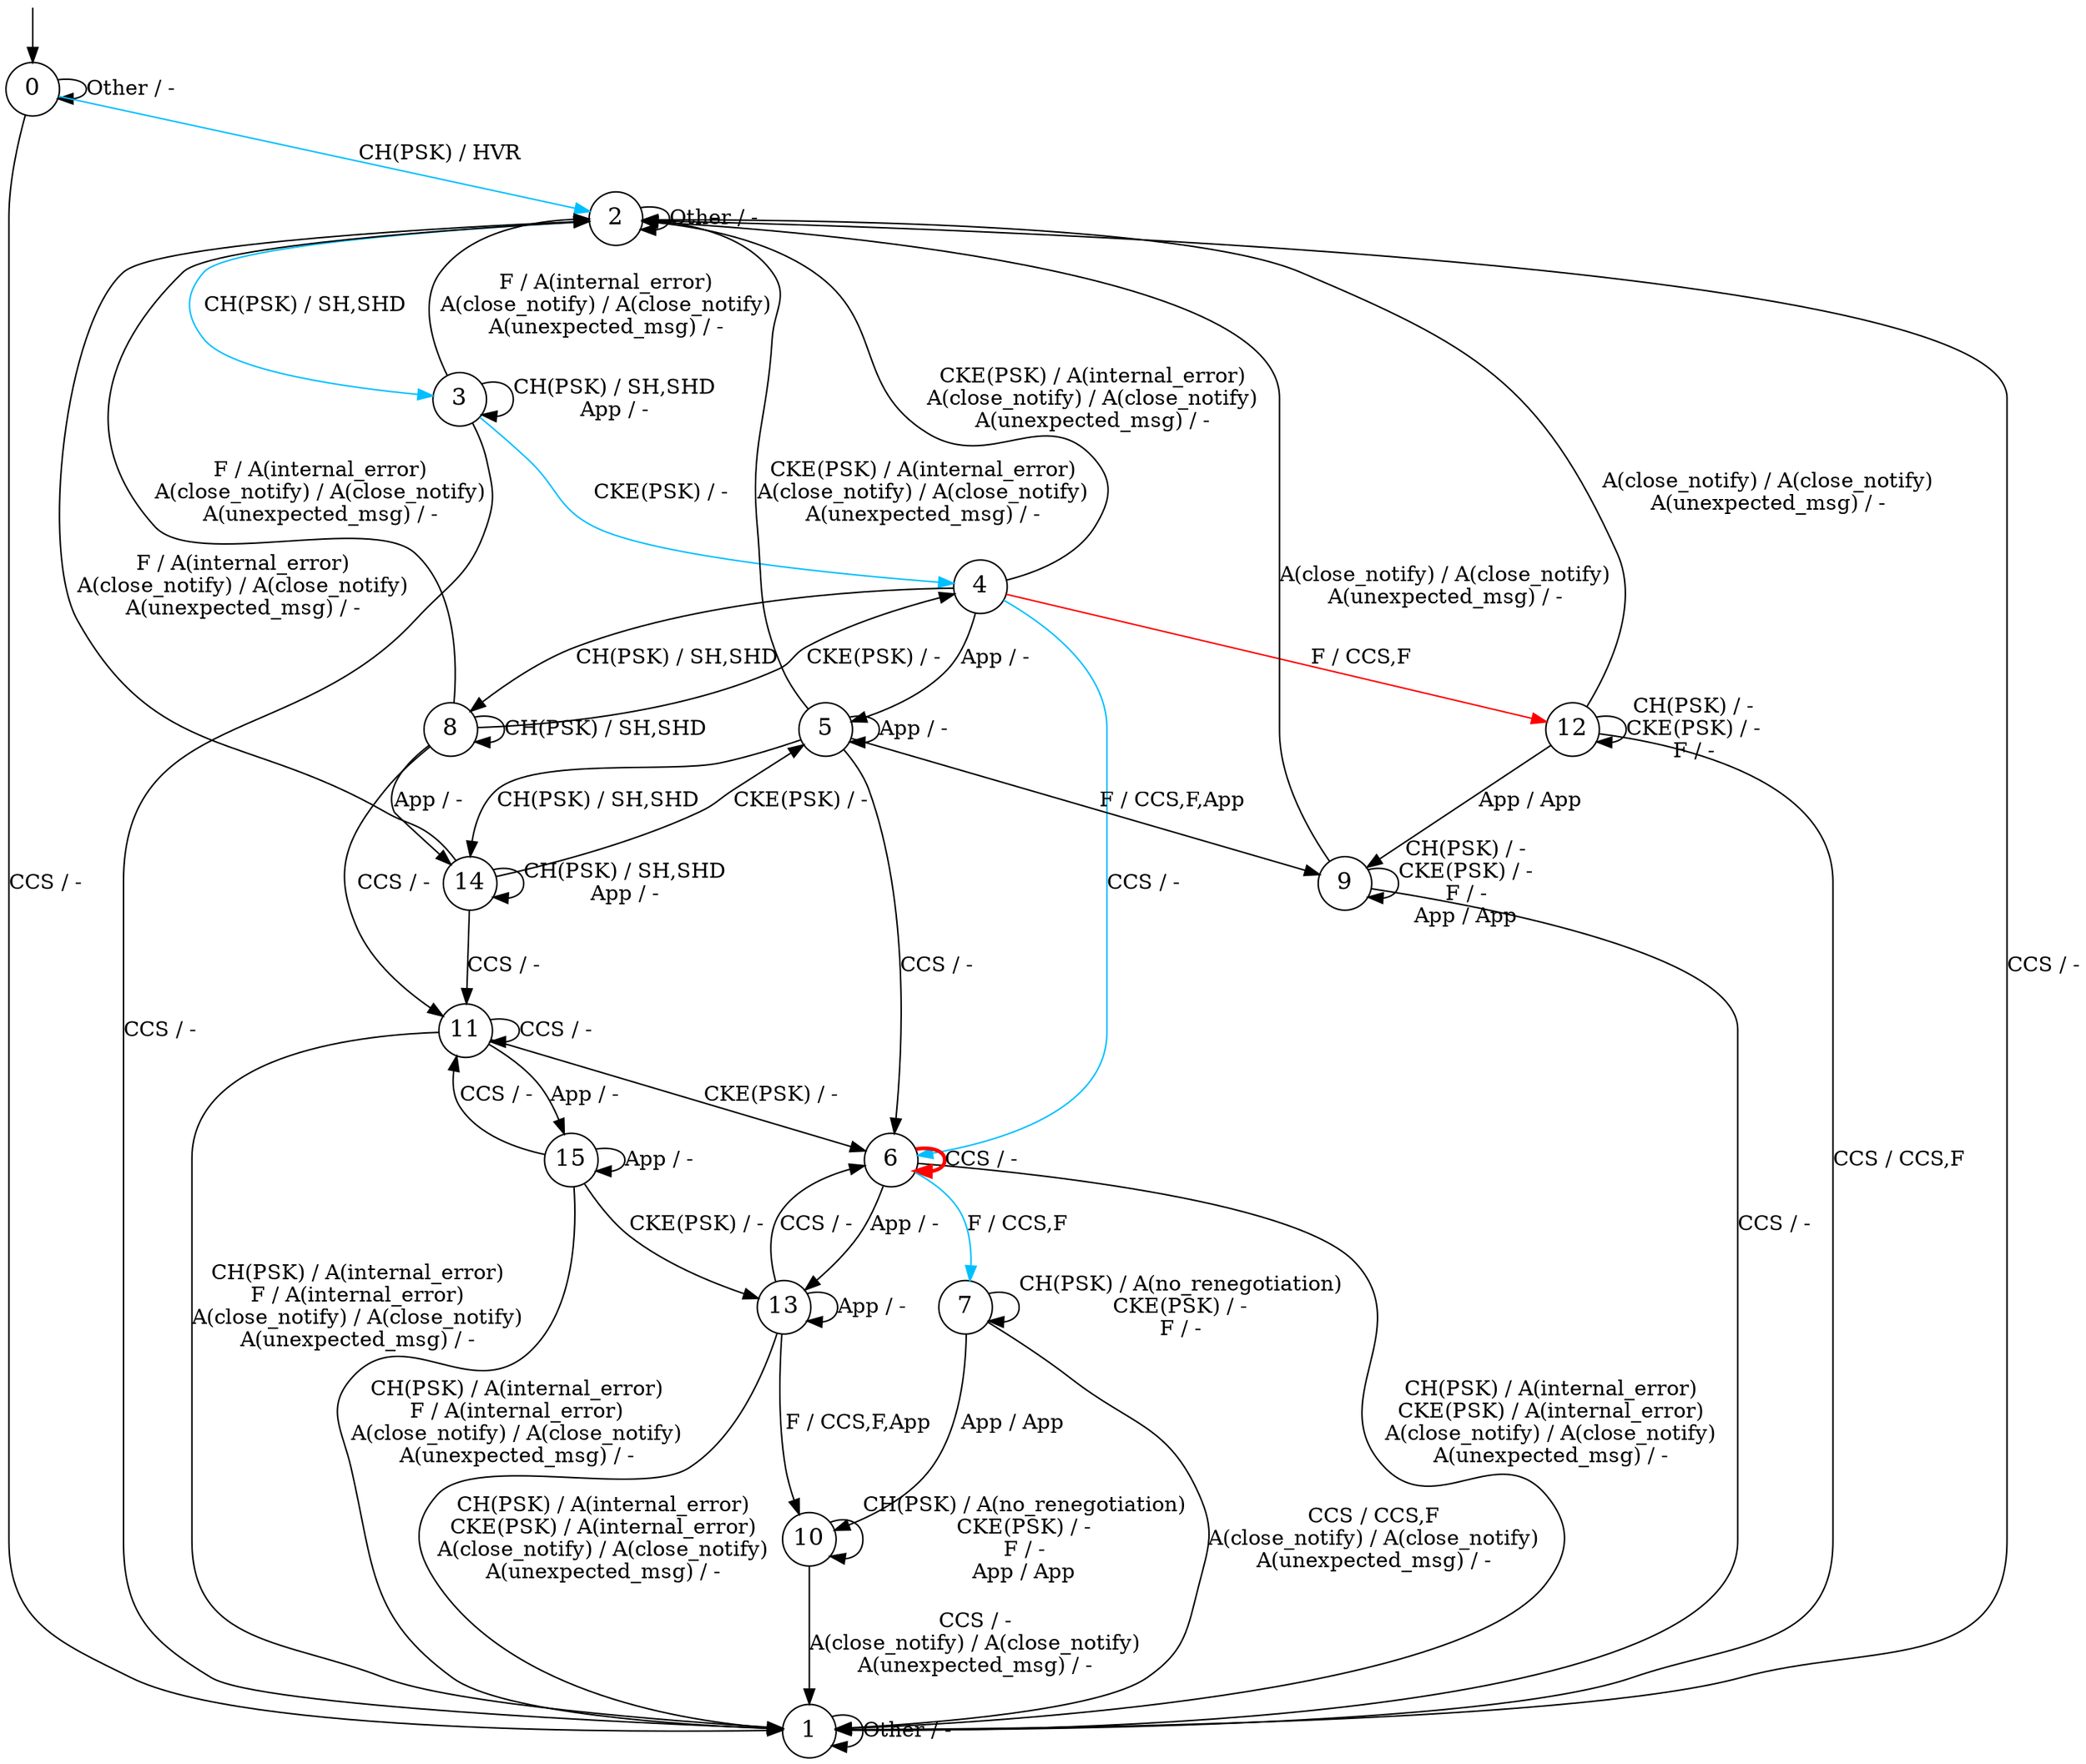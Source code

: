 digraph g {
node [fixedsize="true" fontsize=16]
s0 [label="0", shape="circle"];
s1 [label="1", shape="circle"];
s2 [label="2", shape="circle"];
s3 [label="3", shape="circle"];
s4 [label="4", shape="circle"];
s5 [label="5", shape="circle"];
s6 [label="6", shape="circle"];
s7 [label="7", shape="circle"];
s8 [label="8", shape="circle"];
s9 [label="9", shape="circle"];
s10 [label="10", shape="circle"];
s11 [label="11", shape="circle"];
s12 [label="12", shape="circle"];
s13 [label="13", shape="circle"];
s14 [label="14", shape="circle"];
s15 [label="15", shape="circle"];
s0 -> s2  [color="deepskyblue", label="CH(PSK) / HVR"];
s0 -> s1  [label="CCS / -"];
s0 -> s0  [label="Other / -"];
s1 -> s1  [label="Other / -"];
s2 -> s3  [color="deepskyblue", label="CH(PSK) / SH,SHD"];
s2 -> s1  [label="CCS / -"];
s2 -> s2  [label="Other / -"];
s3 -> s3  [label="CH(PSK) / SH,SHD
App / -"];
s3 -> s4  [color="deepskyblue", label="CKE(PSK) / -"];
s3 -> s1  [label="CCS / -"];
s3 -> s2  [label="F / A(internal_error)
A(close_notify) / A(close_notify)
A(unexpected_msg) / -"];
s4 -> s8  [label="CH(PSK) / SH,SHD"];
s4 -> s2  [label="CKE(PSK) / A(internal_error)
A(close_notify) / A(close_notify)
A(unexpected_msg) / -"];
s4 -> s6  [color="deepskyblue", label="CCS / -"];
s4 -> s12  [color="red", label="F / CCS,F"];
s4 -> s5  [label="App / -"];
s5 -> s14  [label="CH(PSK) / SH,SHD"];
s5 -> s2  [label="CKE(PSK) / A(internal_error)
A(close_notify) / A(close_notify)
A(unexpected_msg) / -"];
s5 -> s6  [label="CCS / -"];
s5 -> s9  [label="F / CCS,F,App"];
s5 -> s5  [label="App / -"];
s6 -> s1  [label="CH(PSK) / A(internal_error)
CKE(PSK) / A(internal_error)
A(close_notify) / A(close_notify)
A(unexpected_msg) / -"];
s6 -> s6  [color="red", penwidth=2.5, label="CCS / -"];
s6 -> s7  [color="deepskyblue", label="F / CCS,F"];
s6 -> s13  [label="App / -"];
s7 -> s7  [label="CH(PSK) / A(no_renegotiation)
CKE(PSK) / -
F / -"];
s7 -> s1  [label="CCS / CCS,F
A(close_notify) / A(close_notify)
A(unexpected_msg) / -"];
s7 -> s10  [label="App / App"];
s8 -> s8  [label="CH(PSK) / SH,SHD"];
s8 -> s4  [label="CKE(PSK) / -"];
s8 -> s11  [label="CCS / -"];
s8 -> s2  [label="F / A(internal_error)
A(close_notify) / A(close_notify)
A(unexpected_msg) / -"];
s8 -> s14  [label="App / -"];
s9 -> s9  [label="CH(PSK) / -
CKE(PSK) / -
F / -
App / App"];
s9 -> s1  [label="CCS / -"];
s9 -> s2  [label="A(close_notify) / A(close_notify)
A(unexpected_msg) / -"];
s10 -> s10  [label="CH(PSK) / A(no_renegotiation)
CKE(PSK) / -
F / -
App / App"];
s10 -> s1  [label="CCS / -
A(close_notify) / A(close_notify)
A(unexpected_msg) / -"];
s11 -> s1  [label="CH(PSK) / A(internal_error)
F / A(internal_error)
A(close_notify) / A(close_notify)
A(unexpected_msg) / -"];
s11 -> s6  [label="CKE(PSK) / -"];
s11 -> s11  [label="CCS / -"];
s11 -> s15  [label="App / -"];
s12 -> s12  [label="CH(PSK) / -
CKE(PSK) / -
F / -"];
s12 -> s1  [label="CCS / CCS,F"];
s12 -> s9  [label="App / App"];
s12 -> s2  [label="A(close_notify) / A(close_notify)
A(unexpected_msg) / -"];
s13 -> s1  [label="CH(PSK) / A(internal_error)
CKE(PSK) / A(internal_error)
A(close_notify) / A(close_notify)
A(unexpected_msg) / -"];
s13 -> s6  [label="CCS / -"];
s13 -> s10  [label="F / CCS,F,App"];
s13 -> s13  [label="App / -"];
s14 -> s14  [label="CH(PSK) / SH,SHD
App / -"];
s14 -> s5  [label="CKE(PSK) / -"];
s14 -> s11  [label="CCS / -"];
s14 -> s2  [label="F / A(internal_error)
A(close_notify) / A(close_notify)
A(unexpected_msg) / -"];
s15 -> s1  [label="CH(PSK) / A(internal_error)
F / A(internal_error)
A(close_notify) / A(close_notify)
A(unexpected_msg) / -"];
s15 -> s13  [label="CKE(PSK) / -"];
s15 -> s11  [label="CCS / -"];
s15 -> s15  [label="App / -"];
__start0 [height="0", label="", shape="none", width="0"];
__start0 -> s0;
}
